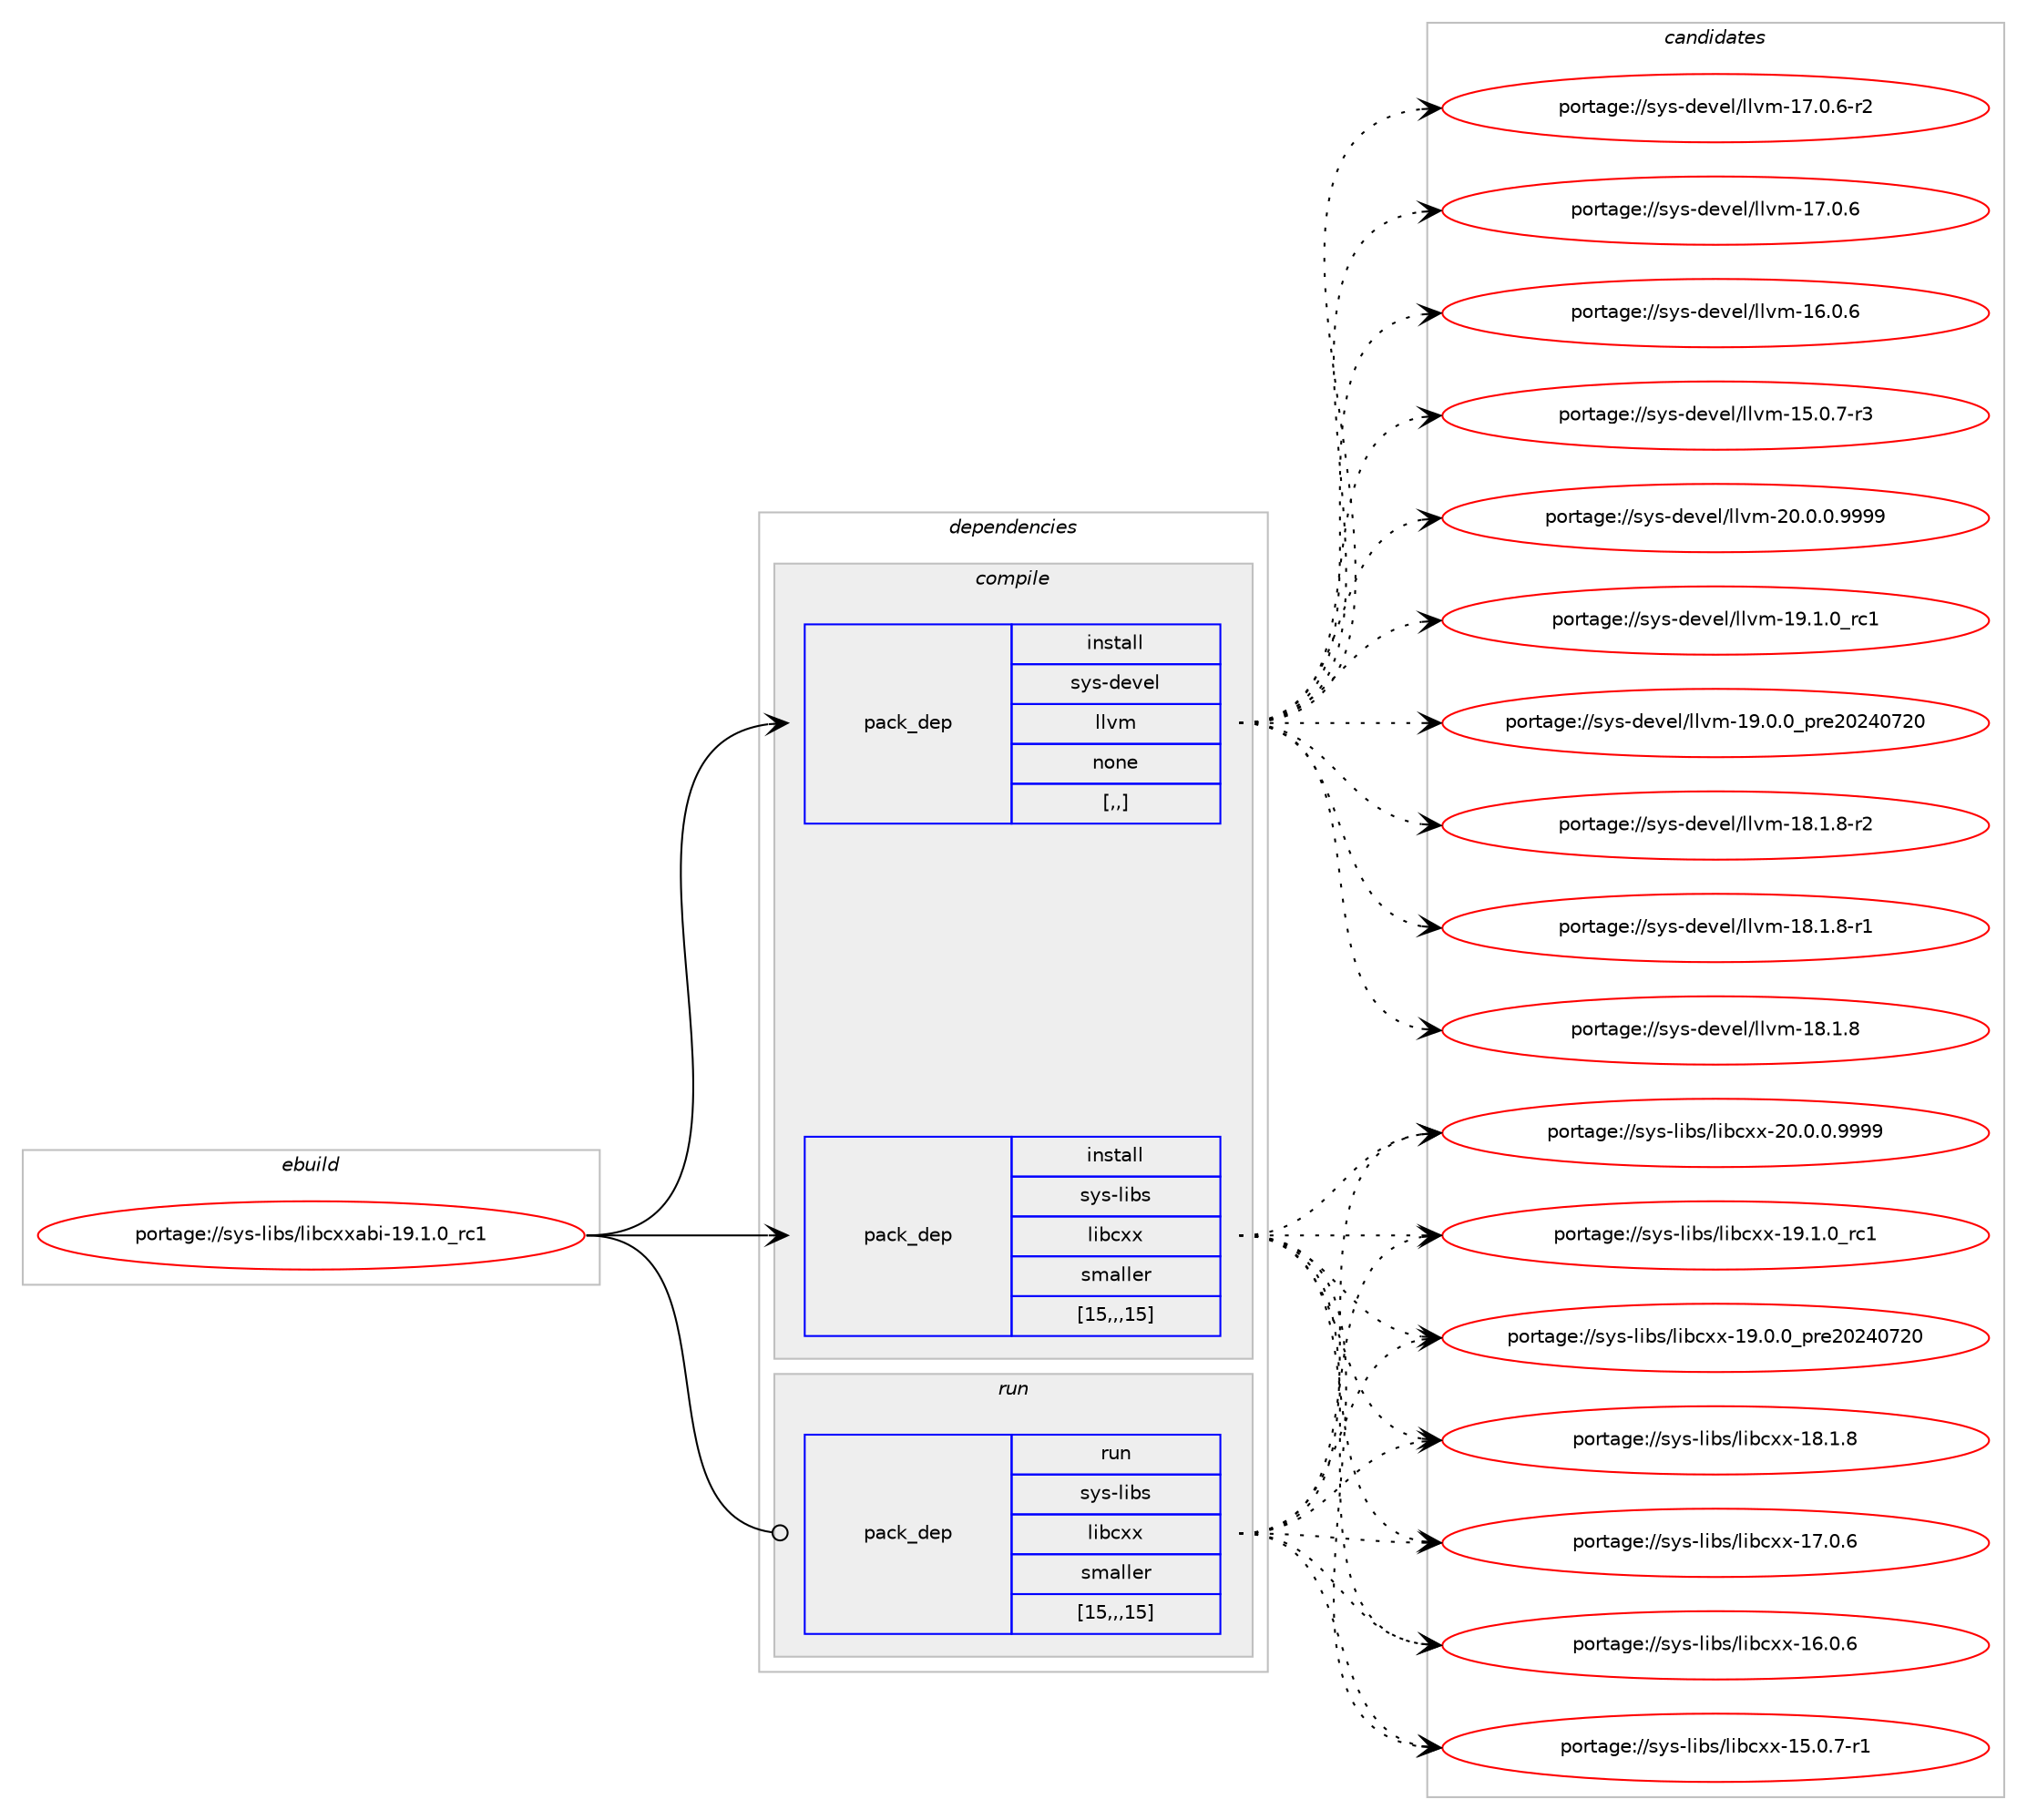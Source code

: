 digraph prolog {

# *************
# Graph options
# *************

newrank=true;
concentrate=true;
compound=true;
graph [rankdir=LR,fontname=Helvetica,fontsize=10,ranksep=1.5];#, ranksep=2.5, nodesep=0.2];
edge  [arrowhead=vee];
node  [fontname=Helvetica,fontsize=10];

# **********
# The ebuild
# **********

subgraph cluster_leftcol {
color=gray;
label=<<i>ebuild</i>>;
id [label="portage://sys-libs/libcxxabi-19.1.0_rc1", color=red, width=4, href="../sys-libs/libcxxabi-19.1.0_rc1.svg"];
}

# ****************
# The dependencies
# ****************

subgraph cluster_midcol {
color=gray;
label=<<i>dependencies</i>>;
subgraph cluster_compile {
fillcolor="#eeeeee";
style=filled;
label=<<i>compile</i>>;
subgraph pack320426 {
dependency440907 [label=<<TABLE BORDER="0" CELLBORDER="1" CELLSPACING="0" CELLPADDING="4" WIDTH="220"><TR><TD ROWSPAN="6" CELLPADDING="30">pack_dep</TD></TR><TR><TD WIDTH="110">install</TD></TR><TR><TD>sys-devel</TD></TR><TR><TD>llvm</TD></TR><TR><TD>none</TD></TR><TR><TD>[,,]</TD></TR></TABLE>>, shape=none, color=blue];
}
id:e -> dependency440907:w [weight=20,style="solid",arrowhead="vee"];
subgraph pack320427 {
dependency440908 [label=<<TABLE BORDER="0" CELLBORDER="1" CELLSPACING="0" CELLPADDING="4" WIDTH="220"><TR><TD ROWSPAN="6" CELLPADDING="30">pack_dep</TD></TR><TR><TD WIDTH="110">install</TD></TR><TR><TD>sys-libs</TD></TR><TR><TD>libcxx</TD></TR><TR><TD>smaller</TD></TR><TR><TD>[15,,,15]</TD></TR></TABLE>>, shape=none, color=blue];
}
id:e -> dependency440908:w [weight=20,style="solid",arrowhead="vee"];
}
subgraph cluster_compileandrun {
fillcolor="#eeeeee";
style=filled;
label=<<i>compile and run</i>>;
}
subgraph cluster_run {
fillcolor="#eeeeee";
style=filled;
label=<<i>run</i>>;
subgraph pack320428 {
dependency440909 [label=<<TABLE BORDER="0" CELLBORDER="1" CELLSPACING="0" CELLPADDING="4" WIDTH="220"><TR><TD ROWSPAN="6" CELLPADDING="30">pack_dep</TD></TR><TR><TD WIDTH="110">run</TD></TR><TR><TD>sys-libs</TD></TR><TR><TD>libcxx</TD></TR><TR><TD>smaller</TD></TR><TR><TD>[15,,,15]</TD></TR></TABLE>>, shape=none, color=blue];
}
id:e -> dependency440909:w [weight=20,style="solid",arrowhead="odot"];
}
}

# **************
# The candidates
# **************

subgraph cluster_choices {
rank=same;
color=gray;
label=<<i>candidates</i>>;

subgraph choice320426 {
color=black;
nodesep=1;
choice1151211154510010111810110847108108118109455048464846484657575757 [label="portage://sys-devel/llvm-20.0.0.9999", color=red, width=4,href="../sys-devel/llvm-20.0.0.9999.svg"];
choice115121115451001011181011084710810811810945495746494648951149949 [label="portage://sys-devel/llvm-19.1.0_rc1", color=red, width=4,href="../sys-devel/llvm-19.1.0_rc1.svg"];
choice115121115451001011181011084710810811810945495746484648951121141015048505248555048 [label="portage://sys-devel/llvm-19.0.0_pre20240720", color=red, width=4,href="../sys-devel/llvm-19.0.0_pre20240720.svg"];
choice1151211154510010111810110847108108118109454956464946564511450 [label="portage://sys-devel/llvm-18.1.8-r2", color=red, width=4,href="../sys-devel/llvm-18.1.8-r2.svg"];
choice1151211154510010111810110847108108118109454956464946564511449 [label="portage://sys-devel/llvm-18.1.8-r1", color=red, width=4,href="../sys-devel/llvm-18.1.8-r1.svg"];
choice115121115451001011181011084710810811810945495646494656 [label="portage://sys-devel/llvm-18.1.8", color=red, width=4,href="../sys-devel/llvm-18.1.8.svg"];
choice1151211154510010111810110847108108118109454955464846544511450 [label="portage://sys-devel/llvm-17.0.6-r2", color=red, width=4,href="../sys-devel/llvm-17.0.6-r2.svg"];
choice115121115451001011181011084710810811810945495546484654 [label="portage://sys-devel/llvm-17.0.6", color=red, width=4,href="../sys-devel/llvm-17.0.6.svg"];
choice115121115451001011181011084710810811810945495446484654 [label="portage://sys-devel/llvm-16.0.6", color=red, width=4,href="../sys-devel/llvm-16.0.6.svg"];
choice1151211154510010111810110847108108118109454953464846554511451 [label="portage://sys-devel/llvm-15.0.7-r3", color=red, width=4,href="../sys-devel/llvm-15.0.7-r3.svg"];
dependency440907:e -> choice1151211154510010111810110847108108118109455048464846484657575757:w [style=dotted,weight="100"];
dependency440907:e -> choice115121115451001011181011084710810811810945495746494648951149949:w [style=dotted,weight="100"];
dependency440907:e -> choice115121115451001011181011084710810811810945495746484648951121141015048505248555048:w [style=dotted,weight="100"];
dependency440907:e -> choice1151211154510010111810110847108108118109454956464946564511450:w [style=dotted,weight="100"];
dependency440907:e -> choice1151211154510010111810110847108108118109454956464946564511449:w [style=dotted,weight="100"];
dependency440907:e -> choice115121115451001011181011084710810811810945495646494656:w [style=dotted,weight="100"];
dependency440907:e -> choice1151211154510010111810110847108108118109454955464846544511450:w [style=dotted,weight="100"];
dependency440907:e -> choice115121115451001011181011084710810811810945495546484654:w [style=dotted,weight="100"];
dependency440907:e -> choice115121115451001011181011084710810811810945495446484654:w [style=dotted,weight="100"];
dependency440907:e -> choice1151211154510010111810110847108108118109454953464846554511451:w [style=dotted,weight="100"];
}
subgraph choice320427 {
color=black;
nodesep=1;
choice1151211154510810598115471081059899120120455048464846484657575757 [label="portage://sys-libs/libcxx-20.0.0.9999", color=red, width=4,href="../sys-libs/libcxx-20.0.0.9999.svg"];
choice115121115451081059811547108105989912012045495746494648951149949 [label="portage://sys-libs/libcxx-19.1.0_rc1", color=red, width=4,href="../sys-libs/libcxx-19.1.0_rc1.svg"];
choice115121115451081059811547108105989912012045495746484648951121141015048505248555048 [label="portage://sys-libs/libcxx-19.0.0_pre20240720", color=red, width=4,href="../sys-libs/libcxx-19.0.0_pre20240720.svg"];
choice115121115451081059811547108105989912012045495646494656 [label="portage://sys-libs/libcxx-18.1.8", color=red, width=4,href="../sys-libs/libcxx-18.1.8.svg"];
choice115121115451081059811547108105989912012045495546484654 [label="portage://sys-libs/libcxx-17.0.6", color=red, width=4,href="../sys-libs/libcxx-17.0.6.svg"];
choice115121115451081059811547108105989912012045495446484654 [label="portage://sys-libs/libcxx-16.0.6", color=red, width=4,href="../sys-libs/libcxx-16.0.6.svg"];
choice1151211154510810598115471081059899120120454953464846554511449 [label="portage://sys-libs/libcxx-15.0.7-r1", color=red, width=4,href="../sys-libs/libcxx-15.0.7-r1.svg"];
dependency440908:e -> choice1151211154510810598115471081059899120120455048464846484657575757:w [style=dotted,weight="100"];
dependency440908:e -> choice115121115451081059811547108105989912012045495746494648951149949:w [style=dotted,weight="100"];
dependency440908:e -> choice115121115451081059811547108105989912012045495746484648951121141015048505248555048:w [style=dotted,weight="100"];
dependency440908:e -> choice115121115451081059811547108105989912012045495646494656:w [style=dotted,weight="100"];
dependency440908:e -> choice115121115451081059811547108105989912012045495546484654:w [style=dotted,weight="100"];
dependency440908:e -> choice115121115451081059811547108105989912012045495446484654:w [style=dotted,weight="100"];
dependency440908:e -> choice1151211154510810598115471081059899120120454953464846554511449:w [style=dotted,weight="100"];
}
subgraph choice320428 {
color=black;
nodesep=1;
choice1151211154510810598115471081059899120120455048464846484657575757 [label="portage://sys-libs/libcxx-20.0.0.9999", color=red, width=4,href="../sys-libs/libcxx-20.0.0.9999.svg"];
choice115121115451081059811547108105989912012045495746494648951149949 [label="portage://sys-libs/libcxx-19.1.0_rc1", color=red, width=4,href="../sys-libs/libcxx-19.1.0_rc1.svg"];
choice115121115451081059811547108105989912012045495746484648951121141015048505248555048 [label="portage://sys-libs/libcxx-19.0.0_pre20240720", color=red, width=4,href="../sys-libs/libcxx-19.0.0_pre20240720.svg"];
choice115121115451081059811547108105989912012045495646494656 [label="portage://sys-libs/libcxx-18.1.8", color=red, width=4,href="../sys-libs/libcxx-18.1.8.svg"];
choice115121115451081059811547108105989912012045495546484654 [label="portage://sys-libs/libcxx-17.0.6", color=red, width=4,href="../sys-libs/libcxx-17.0.6.svg"];
choice115121115451081059811547108105989912012045495446484654 [label="portage://sys-libs/libcxx-16.0.6", color=red, width=4,href="../sys-libs/libcxx-16.0.6.svg"];
choice1151211154510810598115471081059899120120454953464846554511449 [label="portage://sys-libs/libcxx-15.0.7-r1", color=red, width=4,href="../sys-libs/libcxx-15.0.7-r1.svg"];
dependency440909:e -> choice1151211154510810598115471081059899120120455048464846484657575757:w [style=dotted,weight="100"];
dependency440909:e -> choice115121115451081059811547108105989912012045495746494648951149949:w [style=dotted,weight="100"];
dependency440909:e -> choice115121115451081059811547108105989912012045495746484648951121141015048505248555048:w [style=dotted,weight="100"];
dependency440909:e -> choice115121115451081059811547108105989912012045495646494656:w [style=dotted,weight="100"];
dependency440909:e -> choice115121115451081059811547108105989912012045495546484654:w [style=dotted,weight="100"];
dependency440909:e -> choice115121115451081059811547108105989912012045495446484654:w [style=dotted,weight="100"];
dependency440909:e -> choice1151211154510810598115471081059899120120454953464846554511449:w [style=dotted,weight="100"];
}
}

}

